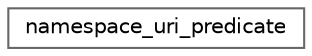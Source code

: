 digraph "类继承关系图"
{
 // INTERACTIVE_SVG=YES
 // LATEX_PDF_SIZE
  bgcolor="transparent";
  edge [fontname=Helvetica,fontsize=10,labelfontname=Helvetica,labelfontsize=10];
  node [fontname=Helvetica,fontsize=10,shape=box,height=0.2,width=0.4];
  rankdir="LR";
  Node0 [id="Node000000",label="namespace_uri_predicate",height=0.2,width=0.4,color="grey40", fillcolor="white", style="filled",URL="$d8/d77/structnamespace__uri__predicate.html",tooltip=" "];
}
